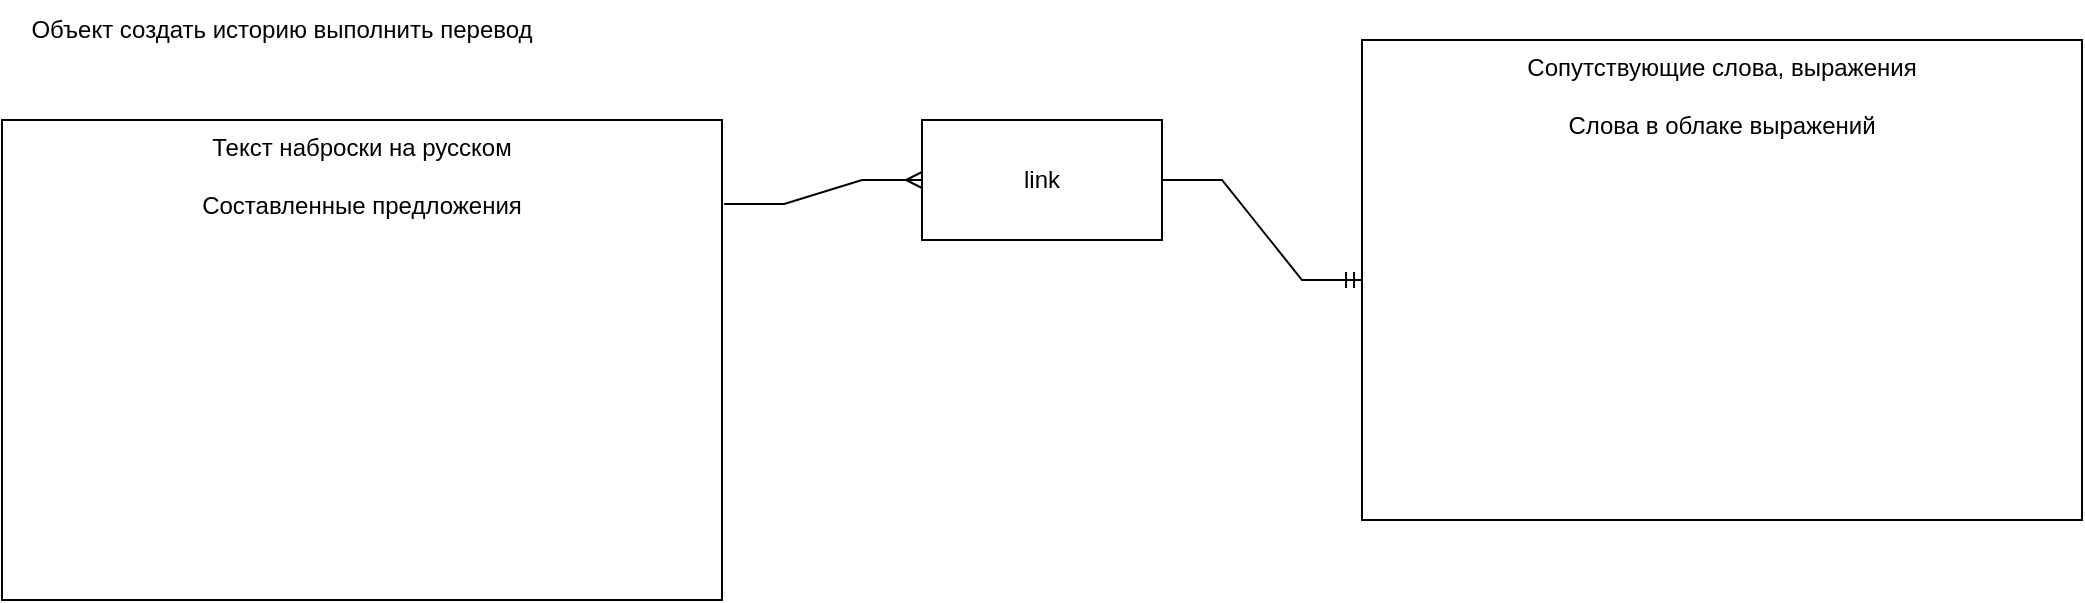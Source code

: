 <mxfile version="21.2.1" type="device">
  <diagram name="Page-1" id="tqMP6LUTBTMePXm0T18Q">
    <mxGraphModel dx="2058" dy="1928" grid="1" gridSize="10" guides="1" tooltips="1" connect="1" arrows="1" fold="1" page="1" pageScale="1" pageWidth="850" pageHeight="1100" math="0" shadow="0">
      <root>
        <mxCell id="0" />
        <mxCell id="1" parent="0" />
        <mxCell id="499783Nn_EMZo8-6FfQs-1" value="Объект создать историю выполнить перевод" style="text;html=1;strokeColor=none;fillColor=none;align=center;verticalAlign=middle;whiteSpace=wrap;rounded=0;" parent="1" vertex="1">
          <mxGeometry x="40" y="-20" width="280" height="30" as="geometry" />
        </mxCell>
        <mxCell id="499783Nn_EMZo8-6FfQs-2" value="Текст наброски на русском&lt;br&gt;&lt;br&gt;Составленные предложения" style="rounded=0;whiteSpace=wrap;html=1;align=center;verticalAlign=top;" parent="1" vertex="1">
          <mxGeometry x="40" y="40" width="360" height="240" as="geometry" />
        </mxCell>
        <mxCell id="499783Nn_EMZo8-6FfQs-3" value="Сопутствующие слова, выражения&lt;br&gt;&lt;br&gt;Слова в облаке выражений" style="rounded=0;whiteSpace=wrap;html=1;align=center;verticalAlign=top;" parent="1" vertex="1">
          <mxGeometry x="720" width="360" height="240" as="geometry" />
        </mxCell>
        <mxCell id="499783Nn_EMZo8-6FfQs-4" value="link" style="rounded=0;whiteSpace=wrap;html=1;" parent="1" vertex="1">
          <mxGeometry x="500" y="40" width="120" height="60" as="geometry" />
        </mxCell>
        <mxCell id="499783Nn_EMZo8-6FfQs-5" value="" style="edgeStyle=entityRelationEdgeStyle;fontSize=12;html=1;endArrow=ERmany;rounded=0;exitX=1.003;exitY=0.175;exitDx=0;exitDy=0;exitPerimeter=0;entryX=0;entryY=0.5;entryDx=0;entryDy=0;" parent="1" source="499783Nn_EMZo8-6FfQs-2" target="499783Nn_EMZo8-6FfQs-4" edge="1">
          <mxGeometry width="100" height="100" relative="1" as="geometry">
            <mxPoint x="370" y="370" as="sourcePoint" />
            <mxPoint x="470" y="270" as="targetPoint" />
          </mxGeometry>
        </mxCell>
        <mxCell id="499783Nn_EMZo8-6FfQs-6" value="" style="edgeStyle=entityRelationEdgeStyle;fontSize=12;html=1;endArrow=ERmandOne;rounded=0;exitX=1;exitY=0.5;exitDx=0;exitDy=0;entryX=0;entryY=0.5;entryDx=0;entryDy=0;" parent="1" source="499783Nn_EMZo8-6FfQs-4" target="499783Nn_EMZo8-6FfQs-3" edge="1">
          <mxGeometry width="100" height="100" relative="1" as="geometry">
            <mxPoint x="370" y="370" as="sourcePoint" />
            <mxPoint x="470" y="270" as="targetPoint" />
          </mxGeometry>
        </mxCell>
      </root>
    </mxGraphModel>
  </diagram>
</mxfile>
